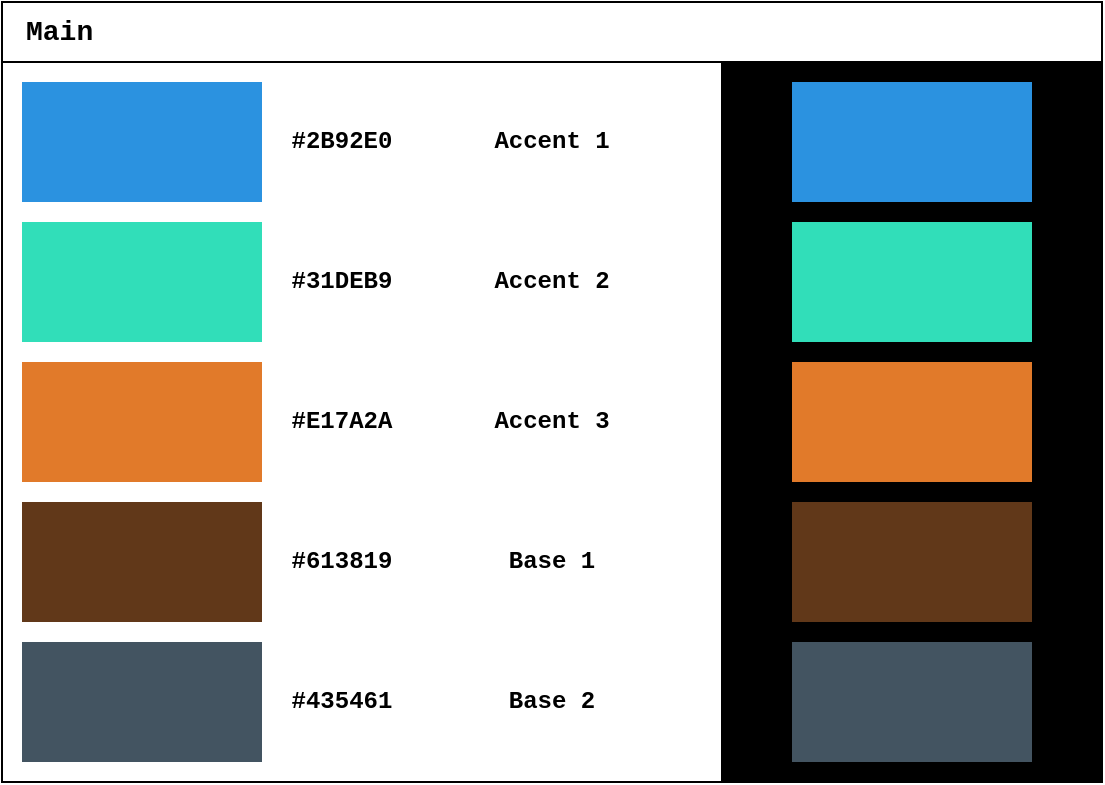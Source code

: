 <mxfile version="24.7.8">
  <diagram name="Seite-1" id="i2JJjAlPohZ8p97VswGH">
    <mxGraphModel dx="1728" dy="1004" grid="1" gridSize="10" guides="1" tooltips="1" connect="1" arrows="1" fold="1" page="1" pageScale="1" pageWidth="827" pageHeight="1169" math="0" shadow="0">
      <root>
        <mxCell id="0" />
        <mxCell id="1" parent="0" />
        <mxCell id="C9_FqRsTxjfO-Xp2X4wc-5" value="" style="rounded=0;whiteSpace=wrap;html=1;fontFamily=Courier New;fontStyle=1" parent="1" vertex="1">
          <mxGeometry x="20" y="50" width="550" height="360" as="geometry" />
        </mxCell>
        <mxCell id="C9_FqRsTxjfO-Xp2X4wc-2" value="" style="rounded=0;whiteSpace=wrap;html=1;strokeColor=none;fillColor=#2B92E0;fontFamily=Courier New;fontStyle=1" parent="1" vertex="1">
          <mxGeometry x="30" y="60" width="120" height="60" as="geometry" />
        </mxCell>
        <mxCell id="C9_FqRsTxjfO-Xp2X4wc-3" value="" style="rounded=0;whiteSpace=wrap;html=1;strokeColor=none;fillColor=#31DEB9;fontFamily=Courier New;fontStyle=1" parent="1" vertex="1">
          <mxGeometry x="30" y="130" width="120" height="60" as="geometry" />
        </mxCell>
        <mxCell id="C9_FqRsTxjfO-Xp2X4wc-4" value="" style="rounded=0;whiteSpace=wrap;html=1;strokeColor=none;fillColor=#E17A2A;fontFamily=Courier New;fontStyle=1" parent="1" vertex="1">
          <mxGeometry x="30" y="200" width="120" height="60" as="geometry" />
        </mxCell>
        <mxCell id="C9_FqRsTxjfO-Xp2X4wc-6" value="#2B92E0" style="text;html=1;align=center;verticalAlign=middle;whiteSpace=wrap;rounded=0;fontFamily=Courier New;fontStyle=1" parent="1" vertex="1">
          <mxGeometry x="160" y="75" width="60" height="30" as="geometry" />
        </mxCell>
        <mxCell id="C9_FqRsTxjfO-Xp2X4wc-7" value="" style="rounded=0;whiteSpace=wrap;html=1;strokeColor=none;fillColor=#613819;fontFamily=Courier New;fontStyle=1" parent="1" vertex="1">
          <mxGeometry x="30" y="270" width="120" height="60" as="geometry" />
        </mxCell>
        <mxCell id="C9_FqRsTxjfO-Xp2X4wc-8" value="" style="rounded=0;whiteSpace=wrap;html=1;strokeColor=none;fillColor=#435461;fontFamily=Courier New;fontStyle=1" parent="1" vertex="1">
          <mxGeometry x="30" y="340" width="120" height="60" as="geometry" />
        </mxCell>
        <mxCell id="C9_FqRsTxjfO-Xp2X4wc-10" value="" style="rounded=0;whiteSpace=wrap;html=1;fillColor=#000000;fontFamily=Courier New;fontStyle=1" parent="1" vertex="1">
          <mxGeometry x="380" y="50" width="190" height="360" as="geometry" />
        </mxCell>
        <mxCell id="C9_FqRsTxjfO-Xp2X4wc-11" value="#E17A2A" style="text;html=1;align=center;verticalAlign=middle;whiteSpace=wrap;rounded=0;fontFamily=Courier New;fontStyle=1" parent="1" vertex="1">
          <mxGeometry x="160" y="215" width="60" height="30" as="geometry" />
        </mxCell>
        <mxCell id="C9_FqRsTxjfO-Xp2X4wc-12" value="#31DEB9" style="text;html=1;align=center;verticalAlign=middle;whiteSpace=wrap;rounded=0;fontFamily=Courier New;fontStyle=1" parent="1" vertex="1">
          <mxGeometry x="160" y="145" width="60" height="30" as="geometry" />
        </mxCell>
        <mxCell id="C9_FqRsTxjfO-Xp2X4wc-13" value="" style="rounded=0;whiteSpace=wrap;html=1;strokeColor=none;fillColor=#2B92E0;fontFamily=Courier New;fontStyle=1" parent="1" vertex="1">
          <mxGeometry x="415" y="60" width="120" height="60" as="geometry" />
        </mxCell>
        <mxCell id="C9_FqRsTxjfO-Xp2X4wc-14" value="" style="rounded=0;whiteSpace=wrap;html=1;strokeColor=none;fillColor=#31DEB9;fontFamily=Courier New;fontStyle=1" parent="1" vertex="1">
          <mxGeometry x="415" y="130" width="120" height="60" as="geometry" />
        </mxCell>
        <mxCell id="C9_FqRsTxjfO-Xp2X4wc-15" value="" style="rounded=0;whiteSpace=wrap;html=1;strokeColor=none;fillColor=#E17A2A;fontFamily=Courier New;fontStyle=1" parent="1" vertex="1">
          <mxGeometry x="415" y="200" width="120" height="60" as="geometry" />
        </mxCell>
        <mxCell id="C9_FqRsTxjfO-Xp2X4wc-16" value="" style="rounded=0;whiteSpace=wrap;html=1;strokeColor=none;fillColor=#613819;fontFamily=Courier New;fontStyle=1" parent="1" vertex="1">
          <mxGeometry x="415" y="270" width="120" height="60" as="geometry" />
        </mxCell>
        <mxCell id="C9_FqRsTxjfO-Xp2X4wc-17" value="" style="rounded=0;whiteSpace=wrap;html=1;strokeColor=none;fillColor=#435461;fontFamily=Courier New;fontStyle=1" parent="1" vertex="1">
          <mxGeometry x="415" y="340" width="120" height="60" as="geometry" />
        </mxCell>
        <mxCell id="C9_FqRsTxjfO-Xp2X4wc-19" value="Accent 1" style="text;html=1;align=center;verticalAlign=middle;whiteSpace=wrap;rounded=0;fontFamily=Courier New;fontStyle=1" parent="1" vertex="1">
          <mxGeometry x="265" y="75" width="60" height="30" as="geometry" />
        </mxCell>
        <mxCell id="C9_FqRsTxjfO-Xp2X4wc-20" value="Accent 2" style="text;html=1;align=center;verticalAlign=middle;whiteSpace=wrap;rounded=0;fontFamily=Courier New;fontStyle=1" parent="1" vertex="1">
          <mxGeometry x="265" y="145" width="60" height="30" as="geometry" />
        </mxCell>
        <mxCell id="C9_FqRsTxjfO-Xp2X4wc-21" value="Accent 3" style="text;html=1;align=center;verticalAlign=middle;whiteSpace=wrap;rounded=0;fontFamily=Courier New;fontStyle=1" parent="1" vertex="1">
          <mxGeometry x="265" y="215" width="60" height="30" as="geometry" />
        </mxCell>
        <mxCell id="C9_FqRsTxjfO-Xp2X4wc-22" value="#613819" style="text;html=1;align=center;verticalAlign=middle;whiteSpace=wrap;rounded=0;fontFamily=Courier New;fontStyle=1" parent="1" vertex="1">
          <mxGeometry x="160" y="285" width="60" height="30" as="geometry" />
        </mxCell>
        <mxCell id="C9_FqRsTxjfO-Xp2X4wc-23" value="Base 1" style="text;html=1;align=center;verticalAlign=middle;whiteSpace=wrap;rounded=0;fontFamily=Courier New;fontStyle=1" parent="1" vertex="1">
          <mxGeometry x="265" y="285" width="60" height="30" as="geometry" />
        </mxCell>
        <mxCell id="C9_FqRsTxjfO-Xp2X4wc-24" value="#435461" style="text;html=1;align=center;verticalAlign=middle;whiteSpace=wrap;rounded=0;fontFamily=Courier New;fontStyle=1" parent="1" vertex="1">
          <mxGeometry x="160" y="355" width="60" height="30" as="geometry" />
        </mxCell>
        <mxCell id="C9_FqRsTxjfO-Xp2X4wc-25" value="Base 2" style="text;html=1;align=center;verticalAlign=middle;whiteSpace=wrap;rounded=0;fontFamily=Courier New;fontStyle=1" parent="1" vertex="1">
          <mxGeometry x="265" y="355" width="60" height="30" as="geometry" />
        </mxCell>
        <mxCell id="C9_FqRsTxjfO-Xp2X4wc-26" value="" style="rounded=0;whiteSpace=wrap;html=1;fontFamily=Courier New;fontStyle=1" parent="1" vertex="1">
          <mxGeometry x="20" y="20" width="550" height="30" as="geometry" />
        </mxCell>
        <mxCell id="C9_FqRsTxjfO-Xp2X4wc-27" value="&lt;span&gt;&lt;font style=&quot;font-size: 14px;&quot;&gt;Main&lt;/font&gt;&lt;/span&gt;" style="text;html=1;align=left;verticalAlign=middle;whiteSpace=wrap;rounded=0;fontFamily=Courier New;fontStyle=1" parent="1" vertex="1">
          <mxGeometry x="30" y="20" width="130" height="30" as="geometry" />
        </mxCell>
      </root>
    </mxGraphModel>
  </diagram>
</mxfile>
